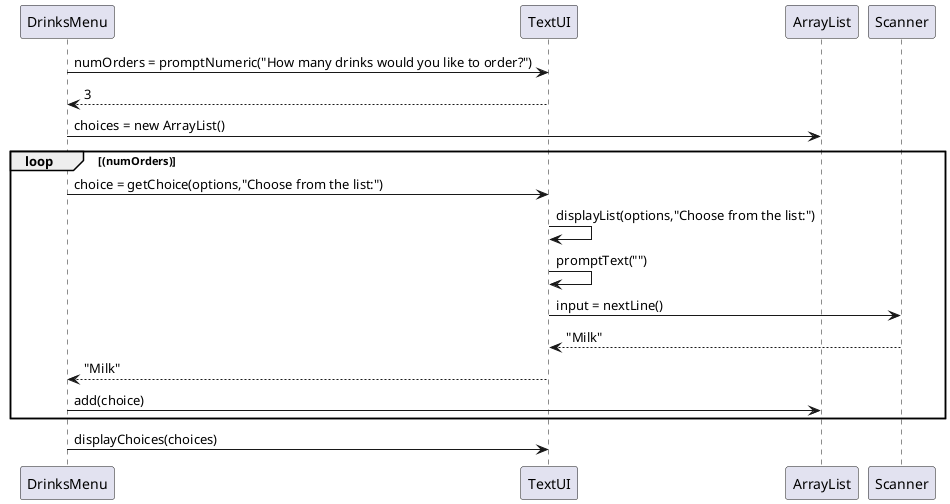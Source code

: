 @startuml
'https://plantuml.com/sequence-diagram

DrinksMenu -> TextUI: numOrders = promptNumeric("How many drinks would you like to order?")
TextUI --> DrinksMenu: 3

'Create a list for the user's choices (could have been a String array with 3 indexes)
DrinksMenu -> ArrayList:choices = new ArrayList()

loop (numOrders)
DrinksMenu -> TextUI: choice = getChoice(options,"Choose from the list:")
TextUI -> TextUI: displayList(options,"Choose from the list:")
TextUI -> TextUI: promptText("")
TextUI -> Scanner: input = nextLine()
Scanner --> TextUI: "Milk"
TextUI --> DrinksMenu: "Milk"
'DrinksMenu giver choices til ArrayList som skriver "Milk" på plads 0
DrinksMenu -> ArrayList: add(choice)
end

DrinksMenu -> TextUI: displayChoices(choices)

@enduml